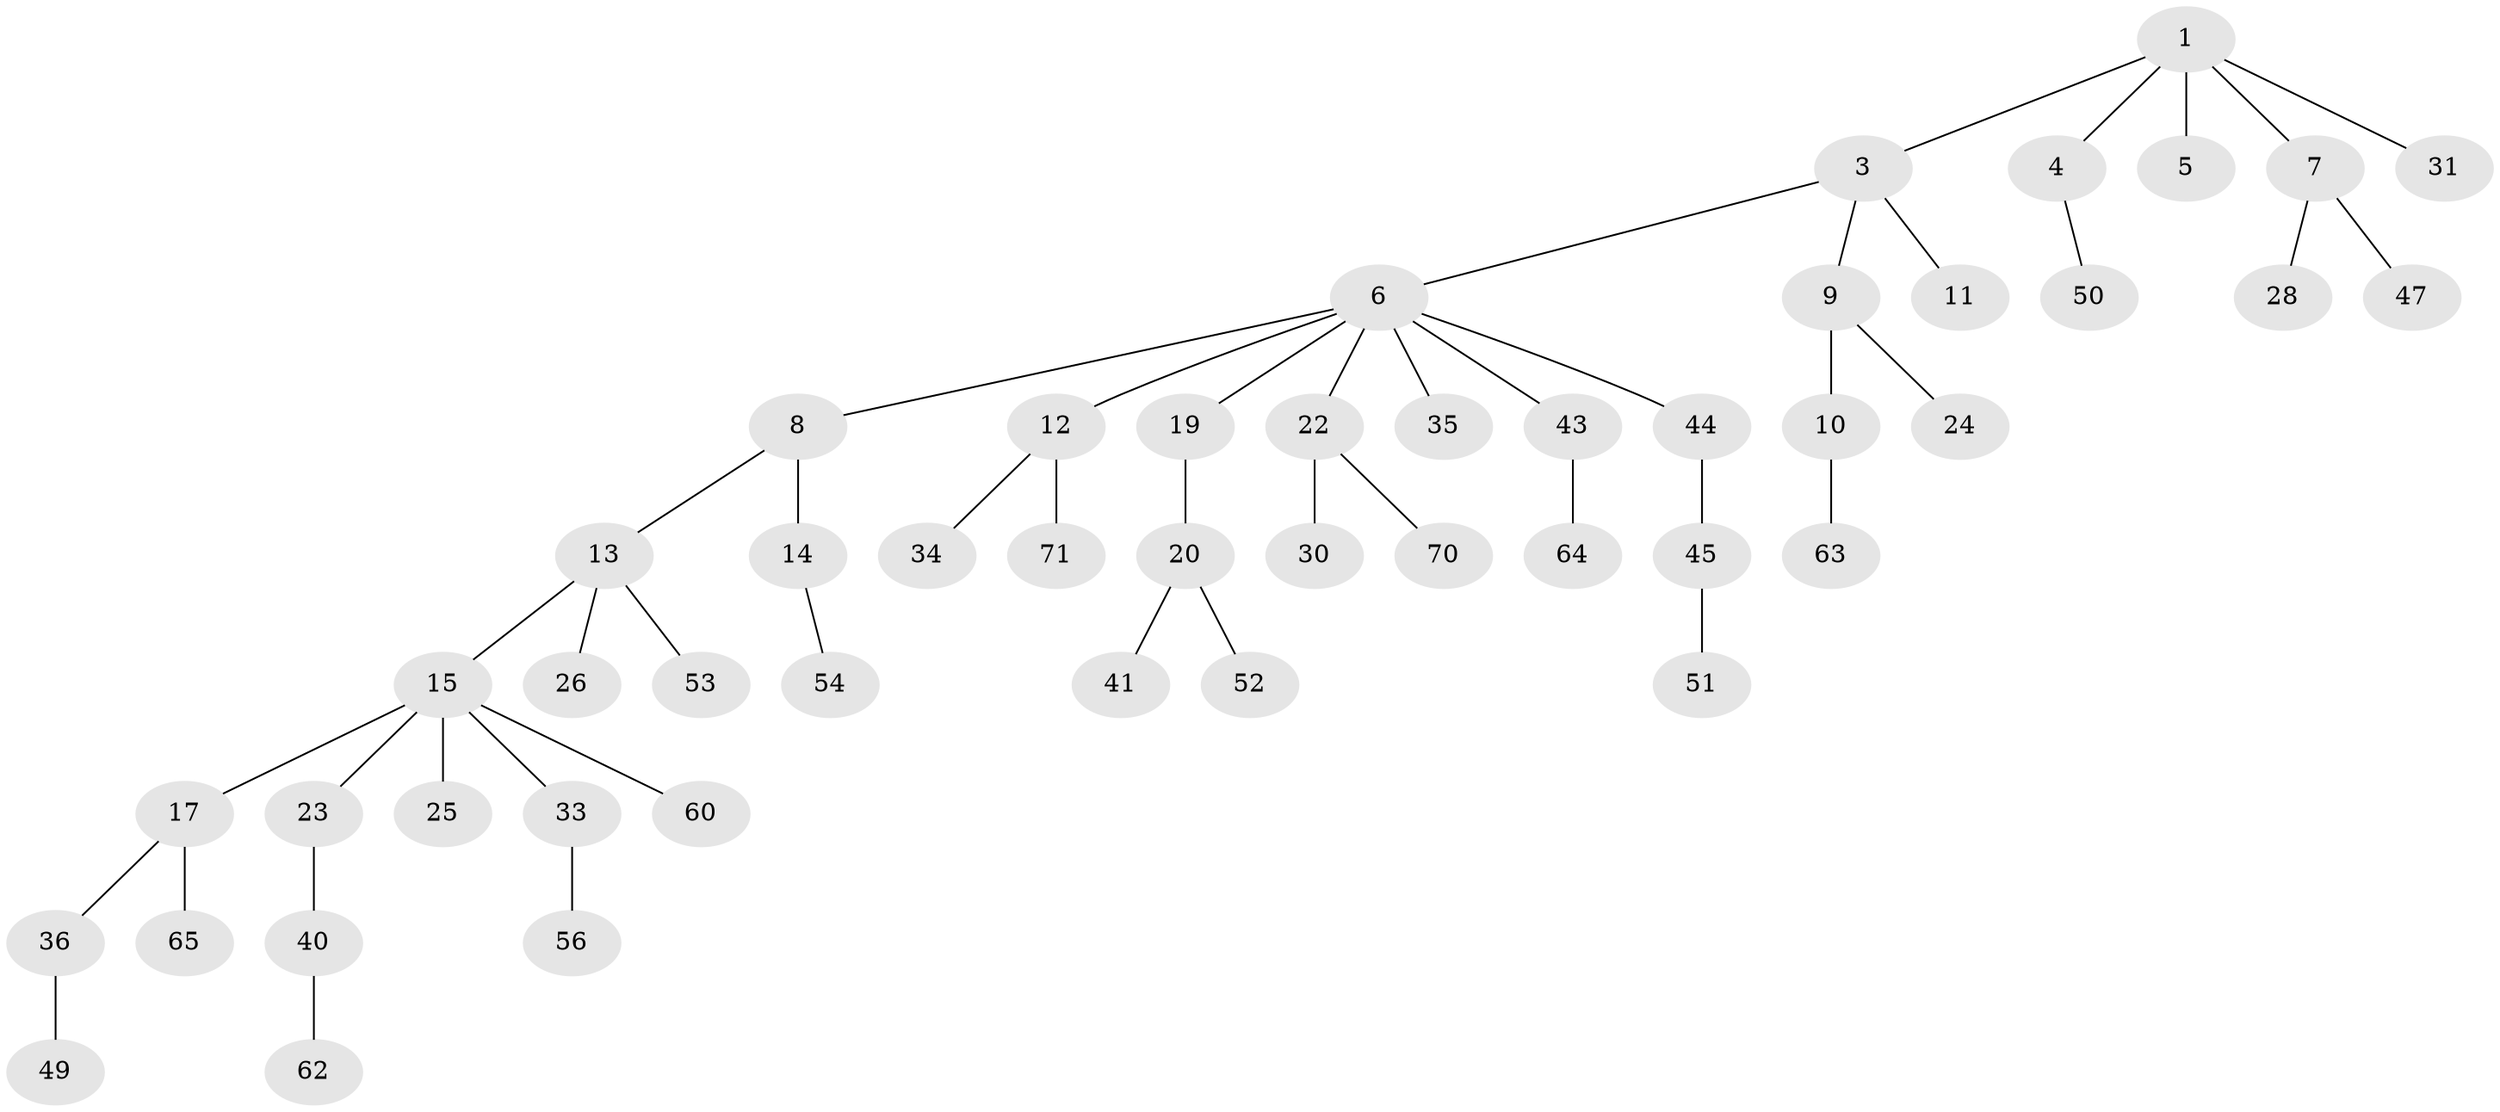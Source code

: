 // Generated by graph-tools (version 1.1) at 2025/24/03/03/25 07:24:06]
// undirected, 49 vertices, 48 edges
graph export_dot {
graph [start="1"]
  node [color=gray90,style=filled];
  1 [super="+2"];
  3;
  4;
  5;
  6 [super="+18"];
  7 [super="+55"];
  8;
  9 [super="+21"];
  10 [super="+46"];
  11;
  12 [super="+27"];
  13 [super="+39"];
  14 [super="+69"];
  15 [super="+16"];
  17 [super="+29"];
  19;
  20 [super="+48"];
  22 [super="+37"];
  23;
  24;
  25 [super="+32"];
  26;
  28;
  30 [super="+68"];
  31 [super="+38"];
  33;
  34;
  35;
  36 [super="+42"];
  40 [super="+67"];
  41;
  43 [super="+61"];
  44 [super="+59"];
  45;
  47;
  49;
  50 [super="+75"];
  51 [super="+66"];
  52 [super="+74"];
  53 [super="+58"];
  54 [super="+72"];
  56 [super="+57"];
  60;
  62 [super="+73"];
  63;
  64;
  65;
  70;
  71;
  1 -- 3;
  1 -- 5;
  1 -- 7;
  1 -- 31;
  1 -- 4;
  3 -- 6;
  3 -- 9;
  3 -- 11;
  4 -- 50;
  6 -- 8;
  6 -- 12;
  6 -- 22;
  6 -- 43;
  6 -- 19;
  6 -- 35;
  6 -- 44;
  7 -- 28;
  7 -- 47;
  8 -- 13;
  8 -- 14;
  9 -- 10;
  9 -- 24;
  10 -- 63;
  12 -- 34;
  12 -- 71;
  13 -- 15;
  13 -- 26;
  13 -- 53;
  14 -- 54;
  15 -- 33;
  15 -- 17;
  15 -- 23;
  15 -- 25;
  15 -- 60;
  17 -- 36;
  17 -- 65;
  19 -- 20;
  20 -- 41;
  20 -- 52;
  22 -- 30;
  22 -- 70;
  23 -- 40;
  33 -- 56;
  36 -- 49;
  40 -- 62;
  43 -- 64;
  44 -- 45;
  45 -- 51;
}
